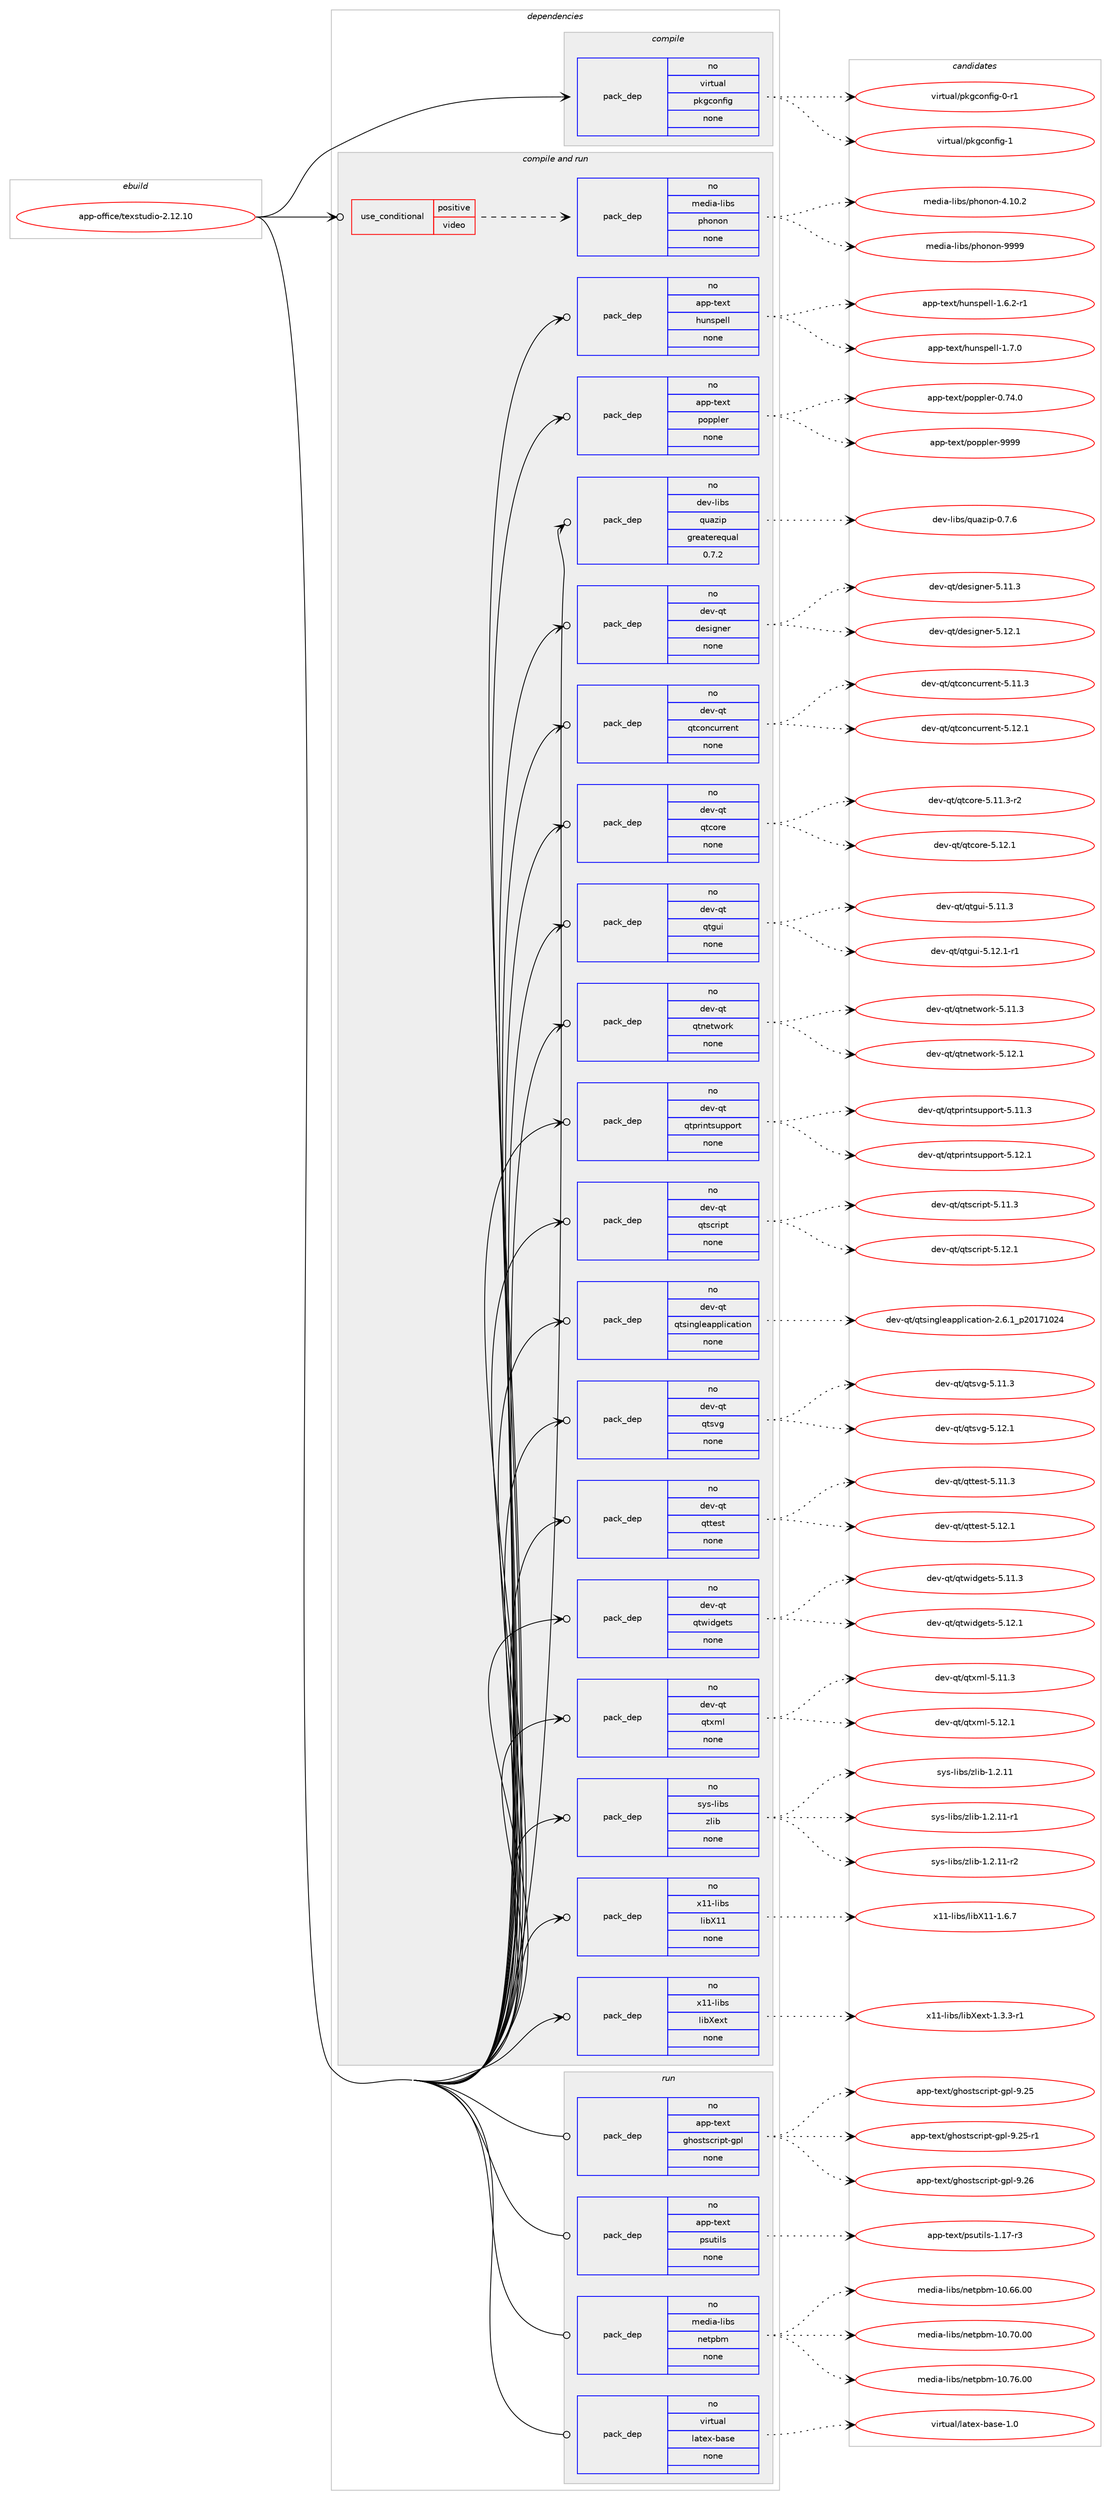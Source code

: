 digraph prolog {

# *************
# Graph options
# *************

newrank=true;
concentrate=true;
compound=true;
graph [rankdir=LR,fontname=Helvetica,fontsize=10,ranksep=1.5];#, ranksep=2.5, nodesep=0.2];
edge  [arrowhead=vee];
node  [fontname=Helvetica,fontsize=10];

# **********
# The ebuild
# **********

subgraph cluster_leftcol {
color=gray;
rank=same;
label=<<i>ebuild</i>>;
id [label="app-office/texstudio-2.12.10", color=red, width=4, href="../app-office/texstudio-2.12.10.svg"];
}

# ****************
# The dependencies
# ****************

subgraph cluster_midcol {
color=gray;
label=<<i>dependencies</i>>;
subgraph cluster_compile {
fillcolor="#eeeeee";
style=filled;
label=<<i>compile</i>>;
subgraph pack929756 {
dependency1304612 [label=<<TABLE BORDER="0" CELLBORDER="1" CELLSPACING="0" CELLPADDING="4" WIDTH="220"><TR><TD ROWSPAN="6" CELLPADDING="30">pack_dep</TD></TR><TR><TD WIDTH="110">no</TD></TR><TR><TD>virtual</TD></TR><TR><TD>pkgconfig</TD></TR><TR><TD>none</TD></TR><TR><TD></TD></TR></TABLE>>, shape=none, color=blue];
}
id:e -> dependency1304612:w [weight=20,style="solid",arrowhead="vee"];
}
subgraph cluster_compileandrun {
fillcolor="#eeeeee";
style=filled;
label=<<i>compile and run</i>>;
subgraph cond354516 {
dependency1304613 [label=<<TABLE BORDER="0" CELLBORDER="1" CELLSPACING="0" CELLPADDING="4"><TR><TD ROWSPAN="3" CELLPADDING="10">use_conditional</TD></TR><TR><TD>positive</TD></TR><TR><TD>video</TD></TR></TABLE>>, shape=none, color=red];
subgraph pack929757 {
dependency1304614 [label=<<TABLE BORDER="0" CELLBORDER="1" CELLSPACING="0" CELLPADDING="4" WIDTH="220"><TR><TD ROWSPAN="6" CELLPADDING="30">pack_dep</TD></TR><TR><TD WIDTH="110">no</TD></TR><TR><TD>media-libs</TD></TR><TR><TD>phonon</TD></TR><TR><TD>none</TD></TR><TR><TD></TD></TR></TABLE>>, shape=none, color=blue];
}
dependency1304613:e -> dependency1304614:w [weight=20,style="dashed",arrowhead="vee"];
}
id:e -> dependency1304613:w [weight=20,style="solid",arrowhead="odotvee"];
subgraph pack929758 {
dependency1304615 [label=<<TABLE BORDER="0" CELLBORDER="1" CELLSPACING="0" CELLPADDING="4" WIDTH="220"><TR><TD ROWSPAN="6" CELLPADDING="30">pack_dep</TD></TR><TR><TD WIDTH="110">no</TD></TR><TR><TD>app-text</TD></TR><TR><TD>hunspell</TD></TR><TR><TD>none</TD></TR><TR><TD></TD></TR></TABLE>>, shape=none, color=blue];
}
id:e -> dependency1304615:w [weight=20,style="solid",arrowhead="odotvee"];
subgraph pack929759 {
dependency1304616 [label=<<TABLE BORDER="0" CELLBORDER="1" CELLSPACING="0" CELLPADDING="4" WIDTH="220"><TR><TD ROWSPAN="6" CELLPADDING="30">pack_dep</TD></TR><TR><TD WIDTH="110">no</TD></TR><TR><TD>app-text</TD></TR><TR><TD>poppler</TD></TR><TR><TD>none</TD></TR><TR><TD></TD></TR></TABLE>>, shape=none, color=blue];
}
id:e -> dependency1304616:w [weight=20,style="solid",arrowhead="odotvee"];
subgraph pack929760 {
dependency1304617 [label=<<TABLE BORDER="0" CELLBORDER="1" CELLSPACING="0" CELLPADDING="4" WIDTH="220"><TR><TD ROWSPAN="6" CELLPADDING="30">pack_dep</TD></TR><TR><TD WIDTH="110">no</TD></TR><TR><TD>dev-libs</TD></TR><TR><TD>quazip</TD></TR><TR><TD>greaterequal</TD></TR><TR><TD>0.7.2</TD></TR></TABLE>>, shape=none, color=blue];
}
id:e -> dependency1304617:w [weight=20,style="solid",arrowhead="odotvee"];
subgraph pack929761 {
dependency1304618 [label=<<TABLE BORDER="0" CELLBORDER="1" CELLSPACING="0" CELLPADDING="4" WIDTH="220"><TR><TD ROWSPAN="6" CELLPADDING="30">pack_dep</TD></TR><TR><TD WIDTH="110">no</TD></TR><TR><TD>dev-qt</TD></TR><TR><TD>designer</TD></TR><TR><TD>none</TD></TR><TR><TD></TD></TR></TABLE>>, shape=none, color=blue];
}
id:e -> dependency1304618:w [weight=20,style="solid",arrowhead="odotvee"];
subgraph pack929762 {
dependency1304619 [label=<<TABLE BORDER="0" CELLBORDER="1" CELLSPACING="0" CELLPADDING="4" WIDTH="220"><TR><TD ROWSPAN="6" CELLPADDING="30">pack_dep</TD></TR><TR><TD WIDTH="110">no</TD></TR><TR><TD>dev-qt</TD></TR><TR><TD>qtconcurrent</TD></TR><TR><TD>none</TD></TR><TR><TD></TD></TR></TABLE>>, shape=none, color=blue];
}
id:e -> dependency1304619:w [weight=20,style="solid",arrowhead="odotvee"];
subgraph pack929763 {
dependency1304620 [label=<<TABLE BORDER="0" CELLBORDER="1" CELLSPACING="0" CELLPADDING="4" WIDTH="220"><TR><TD ROWSPAN="6" CELLPADDING="30">pack_dep</TD></TR><TR><TD WIDTH="110">no</TD></TR><TR><TD>dev-qt</TD></TR><TR><TD>qtcore</TD></TR><TR><TD>none</TD></TR><TR><TD></TD></TR></TABLE>>, shape=none, color=blue];
}
id:e -> dependency1304620:w [weight=20,style="solid",arrowhead="odotvee"];
subgraph pack929764 {
dependency1304621 [label=<<TABLE BORDER="0" CELLBORDER="1" CELLSPACING="0" CELLPADDING="4" WIDTH="220"><TR><TD ROWSPAN="6" CELLPADDING="30">pack_dep</TD></TR><TR><TD WIDTH="110">no</TD></TR><TR><TD>dev-qt</TD></TR><TR><TD>qtgui</TD></TR><TR><TD>none</TD></TR><TR><TD></TD></TR></TABLE>>, shape=none, color=blue];
}
id:e -> dependency1304621:w [weight=20,style="solid",arrowhead="odotvee"];
subgraph pack929765 {
dependency1304622 [label=<<TABLE BORDER="0" CELLBORDER="1" CELLSPACING="0" CELLPADDING="4" WIDTH="220"><TR><TD ROWSPAN="6" CELLPADDING="30">pack_dep</TD></TR><TR><TD WIDTH="110">no</TD></TR><TR><TD>dev-qt</TD></TR><TR><TD>qtnetwork</TD></TR><TR><TD>none</TD></TR><TR><TD></TD></TR></TABLE>>, shape=none, color=blue];
}
id:e -> dependency1304622:w [weight=20,style="solid",arrowhead="odotvee"];
subgraph pack929766 {
dependency1304623 [label=<<TABLE BORDER="0" CELLBORDER="1" CELLSPACING="0" CELLPADDING="4" WIDTH="220"><TR><TD ROWSPAN="6" CELLPADDING="30">pack_dep</TD></TR><TR><TD WIDTH="110">no</TD></TR><TR><TD>dev-qt</TD></TR><TR><TD>qtprintsupport</TD></TR><TR><TD>none</TD></TR><TR><TD></TD></TR></TABLE>>, shape=none, color=blue];
}
id:e -> dependency1304623:w [weight=20,style="solid",arrowhead="odotvee"];
subgraph pack929767 {
dependency1304624 [label=<<TABLE BORDER="0" CELLBORDER="1" CELLSPACING="0" CELLPADDING="4" WIDTH="220"><TR><TD ROWSPAN="6" CELLPADDING="30">pack_dep</TD></TR><TR><TD WIDTH="110">no</TD></TR><TR><TD>dev-qt</TD></TR><TR><TD>qtscript</TD></TR><TR><TD>none</TD></TR><TR><TD></TD></TR></TABLE>>, shape=none, color=blue];
}
id:e -> dependency1304624:w [weight=20,style="solid",arrowhead="odotvee"];
subgraph pack929768 {
dependency1304625 [label=<<TABLE BORDER="0" CELLBORDER="1" CELLSPACING="0" CELLPADDING="4" WIDTH="220"><TR><TD ROWSPAN="6" CELLPADDING="30">pack_dep</TD></TR><TR><TD WIDTH="110">no</TD></TR><TR><TD>dev-qt</TD></TR><TR><TD>qtsingleapplication</TD></TR><TR><TD>none</TD></TR><TR><TD></TD></TR></TABLE>>, shape=none, color=blue];
}
id:e -> dependency1304625:w [weight=20,style="solid",arrowhead="odotvee"];
subgraph pack929769 {
dependency1304626 [label=<<TABLE BORDER="0" CELLBORDER="1" CELLSPACING="0" CELLPADDING="4" WIDTH="220"><TR><TD ROWSPAN="6" CELLPADDING="30">pack_dep</TD></TR><TR><TD WIDTH="110">no</TD></TR><TR><TD>dev-qt</TD></TR><TR><TD>qtsvg</TD></TR><TR><TD>none</TD></TR><TR><TD></TD></TR></TABLE>>, shape=none, color=blue];
}
id:e -> dependency1304626:w [weight=20,style="solid",arrowhead="odotvee"];
subgraph pack929770 {
dependency1304627 [label=<<TABLE BORDER="0" CELLBORDER="1" CELLSPACING="0" CELLPADDING="4" WIDTH="220"><TR><TD ROWSPAN="6" CELLPADDING="30">pack_dep</TD></TR><TR><TD WIDTH="110">no</TD></TR><TR><TD>dev-qt</TD></TR><TR><TD>qttest</TD></TR><TR><TD>none</TD></TR><TR><TD></TD></TR></TABLE>>, shape=none, color=blue];
}
id:e -> dependency1304627:w [weight=20,style="solid",arrowhead="odotvee"];
subgraph pack929771 {
dependency1304628 [label=<<TABLE BORDER="0" CELLBORDER="1" CELLSPACING="0" CELLPADDING="4" WIDTH="220"><TR><TD ROWSPAN="6" CELLPADDING="30">pack_dep</TD></TR><TR><TD WIDTH="110">no</TD></TR><TR><TD>dev-qt</TD></TR><TR><TD>qtwidgets</TD></TR><TR><TD>none</TD></TR><TR><TD></TD></TR></TABLE>>, shape=none, color=blue];
}
id:e -> dependency1304628:w [weight=20,style="solid",arrowhead="odotvee"];
subgraph pack929772 {
dependency1304629 [label=<<TABLE BORDER="0" CELLBORDER="1" CELLSPACING="0" CELLPADDING="4" WIDTH="220"><TR><TD ROWSPAN="6" CELLPADDING="30">pack_dep</TD></TR><TR><TD WIDTH="110">no</TD></TR><TR><TD>dev-qt</TD></TR><TR><TD>qtxml</TD></TR><TR><TD>none</TD></TR><TR><TD></TD></TR></TABLE>>, shape=none, color=blue];
}
id:e -> dependency1304629:w [weight=20,style="solid",arrowhead="odotvee"];
subgraph pack929773 {
dependency1304630 [label=<<TABLE BORDER="0" CELLBORDER="1" CELLSPACING="0" CELLPADDING="4" WIDTH="220"><TR><TD ROWSPAN="6" CELLPADDING="30">pack_dep</TD></TR><TR><TD WIDTH="110">no</TD></TR><TR><TD>sys-libs</TD></TR><TR><TD>zlib</TD></TR><TR><TD>none</TD></TR><TR><TD></TD></TR></TABLE>>, shape=none, color=blue];
}
id:e -> dependency1304630:w [weight=20,style="solid",arrowhead="odotvee"];
subgraph pack929774 {
dependency1304631 [label=<<TABLE BORDER="0" CELLBORDER="1" CELLSPACING="0" CELLPADDING="4" WIDTH="220"><TR><TD ROWSPAN="6" CELLPADDING="30">pack_dep</TD></TR><TR><TD WIDTH="110">no</TD></TR><TR><TD>x11-libs</TD></TR><TR><TD>libX11</TD></TR><TR><TD>none</TD></TR><TR><TD></TD></TR></TABLE>>, shape=none, color=blue];
}
id:e -> dependency1304631:w [weight=20,style="solid",arrowhead="odotvee"];
subgraph pack929775 {
dependency1304632 [label=<<TABLE BORDER="0" CELLBORDER="1" CELLSPACING="0" CELLPADDING="4" WIDTH="220"><TR><TD ROWSPAN="6" CELLPADDING="30">pack_dep</TD></TR><TR><TD WIDTH="110">no</TD></TR><TR><TD>x11-libs</TD></TR><TR><TD>libXext</TD></TR><TR><TD>none</TD></TR><TR><TD></TD></TR></TABLE>>, shape=none, color=blue];
}
id:e -> dependency1304632:w [weight=20,style="solid",arrowhead="odotvee"];
}
subgraph cluster_run {
fillcolor="#eeeeee";
style=filled;
label=<<i>run</i>>;
subgraph pack929776 {
dependency1304633 [label=<<TABLE BORDER="0" CELLBORDER="1" CELLSPACING="0" CELLPADDING="4" WIDTH="220"><TR><TD ROWSPAN="6" CELLPADDING="30">pack_dep</TD></TR><TR><TD WIDTH="110">no</TD></TR><TR><TD>app-text</TD></TR><TR><TD>ghostscript-gpl</TD></TR><TR><TD>none</TD></TR><TR><TD></TD></TR></TABLE>>, shape=none, color=blue];
}
id:e -> dependency1304633:w [weight=20,style="solid",arrowhead="odot"];
subgraph pack929777 {
dependency1304634 [label=<<TABLE BORDER="0" CELLBORDER="1" CELLSPACING="0" CELLPADDING="4" WIDTH="220"><TR><TD ROWSPAN="6" CELLPADDING="30">pack_dep</TD></TR><TR><TD WIDTH="110">no</TD></TR><TR><TD>app-text</TD></TR><TR><TD>psutils</TD></TR><TR><TD>none</TD></TR><TR><TD></TD></TR></TABLE>>, shape=none, color=blue];
}
id:e -> dependency1304634:w [weight=20,style="solid",arrowhead="odot"];
subgraph pack929778 {
dependency1304635 [label=<<TABLE BORDER="0" CELLBORDER="1" CELLSPACING="0" CELLPADDING="4" WIDTH="220"><TR><TD ROWSPAN="6" CELLPADDING="30">pack_dep</TD></TR><TR><TD WIDTH="110">no</TD></TR><TR><TD>media-libs</TD></TR><TR><TD>netpbm</TD></TR><TR><TD>none</TD></TR><TR><TD></TD></TR></TABLE>>, shape=none, color=blue];
}
id:e -> dependency1304635:w [weight=20,style="solid",arrowhead="odot"];
subgraph pack929779 {
dependency1304636 [label=<<TABLE BORDER="0" CELLBORDER="1" CELLSPACING="0" CELLPADDING="4" WIDTH="220"><TR><TD ROWSPAN="6" CELLPADDING="30">pack_dep</TD></TR><TR><TD WIDTH="110">no</TD></TR><TR><TD>virtual</TD></TR><TR><TD>latex-base</TD></TR><TR><TD>none</TD></TR><TR><TD></TD></TR></TABLE>>, shape=none, color=blue];
}
id:e -> dependency1304636:w [weight=20,style="solid",arrowhead="odot"];
}
}

# **************
# The candidates
# **************

subgraph cluster_choices {
rank=same;
color=gray;
label=<<i>candidates</i>>;

subgraph choice929756 {
color=black;
nodesep=1;
choice11810511411611797108471121071039911111010210510345484511449 [label="virtual/pkgconfig-0-r1", color=red, width=4,href="../virtual/pkgconfig-0-r1.svg"];
choice1181051141161179710847112107103991111101021051034549 [label="virtual/pkgconfig-1", color=red, width=4,href="../virtual/pkgconfig-1.svg"];
dependency1304612:e -> choice11810511411611797108471121071039911111010210510345484511449:w [style=dotted,weight="100"];
dependency1304612:e -> choice1181051141161179710847112107103991111101021051034549:w [style=dotted,weight="100"];
}
subgraph choice929757 {
color=black;
nodesep=1;
choice1091011001059745108105981154711210411111011111045524649484650 [label="media-libs/phonon-4.10.2", color=red, width=4,href="../media-libs/phonon-4.10.2.svg"];
choice109101100105974510810598115471121041111101111104557575757 [label="media-libs/phonon-9999", color=red, width=4,href="../media-libs/phonon-9999.svg"];
dependency1304614:e -> choice1091011001059745108105981154711210411111011111045524649484650:w [style=dotted,weight="100"];
dependency1304614:e -> choice109101100105974510810598115471121041111101111104557575757:w [style=dotted,weight="100"];
}
subgraph choice929758 {
color=black;
nodesep=1;
choice9711211245116101120116471041171101151121011081084549465446504511449 [label="app-text/hunspell-1.6.2-r1", color=red, width=4,href="../app-text/hunspell-1.6.2-r1.svg"];
choice971121124511610112011647104117110115112101108108454946554648 [label="app-text/hunspell-1.7.0", color=red, width=4,href="../app-text/hunspell-1.7.0.svg"];
dependency1304615:e -> choice9711211245116101120116471041171101151121011081084549465446504511449:w [style=dotted,weight="100"];
dependency1304615:e -> choice971121124511610112011647104117110115112101108108454946554648:w [style=dotted,weight="100"];
}
subgraph choice929759 {
color=black;
nodesep=1;
choice97112112451161011201164711211111211210810111445484655524648 [label="app-text/poppler-0.74.0", color=red, width=4,href="../app-text/poppler-0.74.0.svg"];
choice9711211245116101120116471121111121121081011144557575757 [label="app-text/poppler-9999", color=red, width=4,href="../app-text/poppler-9999.svg"];
dependency1304616:e -> choice97112112451161011201164711211111211210810111445484655524648:w [style=dotted,weight="100"];
dependency1304616:e -> choice9711211245116101120116471121111121121081011144557575757:w [style=dotted,weight="100"];
}
subgraph choice929760 {
color=black;
nodesep=1;
choice10010111845108105981154711311797122105112454846554654 [label="dev-libs/quazip-0.7.6", color=red, width=4,href="../dev-libs/quazip-0.7.6.svg"];
dependency1304617:e -> choice10010111845108105981154711311797122105112454846554654:w [style=dotted,weight="100"];
}
subgraph choice929761 {
color=black;
nodesep=1;
choice100101118451131164710010111510510311010111445534649494651 [label="dev-qt/designer-5.11.3", color=red, width=4,href="../dev-qt/designer-5.11.3.svg"];
choice100101118451131164710010111510510311010111445534649504649 [label="dev-qt/designer-5.12.1", color=red, width=4,href="../dev-qt/designer-5.12.1.svg"];
dependency1304618:e -> choice100101118451131164710010111510510311010111445534649494651:w [style=dotted,weight="100"];
dependency1304618:e -> choice100101118451131164710010111510510311010111445534649504649:w [style=dotted,weight="100"];
}
subgraph choice929762 {
color=black;
nodesep=1;
choice1001011184511311647113116991111109911711411410111011645534649494651 [label="dev-qt/qtconcurrent-5.11.3", color=red, width=4,href="../dev-qt/qtconcurrent-5.11.3.svg"];
choice1001011184511311647113116991111109911711411410111011645534649504649 [label="dev-qt/qtconcurrent-5.12.1", color=red, width=4,href="../dev-qt/qtconcurrent-5.12.1.svg"];
dependency1304619:e -> choice1001011184511311647113116991111109911711411410111011645534649494651:w [style=dotted,weight="100"];
dependency1304619:e -> choice1001011184511311647113116991111109911711411410111011645534649504649:w [style=dotted,weight="100"];
}
subgraph choice929763 {
color=black;
nodesep=1;
choice100101118451131164711311699111114101455346494946514511450 [label="dev-qt/qtcore-5.11.3-r2", color=red, width=4,href="../dev-qt/qtcore-5.11.3-r2.svg"];
choice10010111845113116471131169911111410145534649504649 [label="dev-qt/qtcore-5.12.1", color=red, width=4,href="../dev-qt/qtcore-5.12.1.svg"];
dependency1304620:e -> choice100101118451131164711311699111114101455346494946514511450:w [style=dotted,weight="100"];
dependency1304620:e -> choice10010111845113116471131169911111410145534649504649:w [style=dotted,weight="100"];
}
subgraph choice929764 {
color=black;
nodesep=1;
choice100101118451131164711311610311710545534649494651 [label="dev-qt/qtgui-5.11.3", color=red, width=4,href="../dev-qt/qtgui-5.11.3.svg"];
choice1001011184511311647113116103117105455346495046494511449 [label="dev-qt/qtgui-5.12.1-r1", color=red, width=4,href="../dev-qt/qtgui-5.12.1-r1.svg"];
dependency1304621:e -> choice100101118451131164711311610311710545534649494651:w [style=dotted,weight="100"];
dependency1304621:e -> choice1001011184511311647113116103117105455346495046494511449:w [style=dotted,weight="100"];
}
subgraph choice929765 {
color=black;
nodesep=1;
choice100101118451131164711311611010111611911111410745534649494651 [label="dev-qt/qtnetwork-5.11.3", color=red, width=4,href="../dev-qt/qtnetwork-5.11.3.svg"];
choice100101118451131164711311611010111611911111410745534649504649 [label="dev-qt/qtnetwork-5.12.1", color=red, width=4,href="../dev-qt/qtnetwork-5.12.1.svg"];
dependency1304622:e -> choice100101118451131164711311611010111611911111410745534649494651:w [style=dotted,weight="100"];
dependency1304622:e -> choice100101118451131164711311611010111611911111410745534649504649:w [style=dotted,weight="100"];
}
subgraph choice929766 {
color=black;
nodesep=1;
choice100101118451131164711311611211410511011611511711211211111411645534649494651 [label="dev-qt/qtprintsupport-5.11.3", color=red, width=4,href="../dev-qt/qtprintsupport-5.11.3.svg"];
choice100101118451131164711311611211410511011611511711211211111411645534649504649 [label="dev-qt/qtprintsupport-5.12.1", color=red, width=4,href="../dev-qt/qtprintsupport-5.12.1.svg"];
dependency1304623:e -> choice100101118451131164711311611211410511011611511711211211111411645534649494651:w [style=dotted,weight="100"];
dependency1304623:e -> choice100101118451131164711311611211410511011611511711211211111411645534649504649:w [style=dotted,weight="100"];
}
subgraph choice929767 {
color=black;
nodesep=1;
choice10010111845113116471131161159911410511211645534649494651 [label="dev-qt/qtscript-5.11.3", color=red, width=4,href="../dev-qt/qtscript-5.11.3.svg"];
choice10010111845113116471131161159911410511211645534649504649 [label="dev-qt/qtscript-5.12.1", color=red, width=4,href="../dev-qt/qtscript-5.12.1.svg"];
dependency1304624:e -> choice10010111845113116471131161159911410511211645534649494651:w [style=dotted,weight="100"];
dependency1304624:e -> choice10010111845113116471131161159911410511211645534649504649:w [style=dotted,weight="100"];
}
subgraph choice929768 {
color=black;
nodesep=1;
choice1001011184511311647113116115105110103108101971121121081059997116105111110455046544649951125048495549485052 [label="dev-qt/qtsingleapplication-2.6.1_p20171024", color=red, width=4,href="../dev-qt/qtsingleapplication-2.6.1_p20171024.svg"];
dependency1304625:e -> choice1001011184511311647113116115105110103108101971121121081059997116105111110455046544649951125048495549485052:w [style=dotted,weight="100"];
}
subgraph choice929769 {
color=black;
nodesep=1;
choice100101118451131164711311611511810345534649494651 [label="dev-qt/qtsvg-5.11.3", color=red, width=4,href="../dev-qt/qtsvg-5.11.3.svg"];
choice100101118451131164711311611511810345534649504649 [label="dev-qt/qtsvg-5.12.1", color=red, width=4,href="../dev-qt/qtsvg-5.12.1.svg"];
dependency1304626:e -> choice100101118451131164711311611511810345534649494651:w [style=dotted,weight="100"];
dependency1304626:e -> choice100101118451131164711311611511810345534649504649:w [style=dotted,weight="100"];
}
subgraph choice929770 {
color=black;
nodesep=1;
choice100101118451131164711311611610111511645534649494651 [label="dev-qt/qttest-5.11.3", color=red, width=4,href="../dev-qt/qttest-5.11.3.svg"];
choice100101118451131164711311611610111511645534649504649 [label="dev-qt/qttest-5.12.1", color=red, width=4,href="../dev-qt/qttest-5.12.1.svg"];
dependency1304627:e -> choice100101118451131164711311611610111511645534649494651:w [style=dotted,weight="100"];
dependency1304627:e -> choice100101118451131164711311611610111511645534649504649:w [style=dotted,weight="100"];
}
subgraph choice929771 {
color=black;
nodesep=1;
choice100101118451131164711311611910510010310111611545534649494651 [label="dev-qt/qtwidgets-5.11.3", color=red, width=4,href="../dev-qt/qtwidgets-5.11.3.svg"];
choice100101118451131164711311611910510010310111611545534649504649 [label="dev-qt/qtwidgets-5.12.1", color=red, width=4,href="../dev-qt/qtwidgets-5.12.1.svg"];
dependency1304628:e -> choice100101118451131164711311611910510010310111611545534649494651:w [style=dotted,weight="100"];
dependency1304628:e -> choice100101118451131164711311611910510010310111611545534649504649:w [style=dotted,weight="100"];
}
subgraph choice929772 {
color=black;
nodesep=1;
choice100101118451131164711311612010910845534649494651 [label="dev-qt/qtxml-5.11.3", color=red, width=4,href="../dev-qt/qtxml-5.11.3.svg"];
choice100101118451131164711311612010910845534649504649 [label="dev-qt/qtxml-5.12.1", color=red, width=4,href="../dev-qt/qtxml-5.12.1.svg"];
dependency1304629:e -> choice100101118451131164711311612010910845534649494651:w [style=dotted,weight="100"];
dependency1304629:e -> choice100101118451131164711311612010910845534649504649:w [style=dotted,weight="100"];
}
subgraph choice929773 {
color=black;
nodesep=1;
choice1151211154510810598115471221081059845494650464949 [label="sys-libs/zlib-1.2.11", color=red, width=4,href="../sys-libs/zlib-1.2.11.svg"];
choice11512111545108105981154712210810598454946504649494511449 [label="sys-libs/zlib-1.2.11-r1", color=red, width=4,href="../sys-libs/zlib-1.2.11-r1.svg"];
choice11512111545108105981154712210810598454946504649494511450 [label="sys-libs/zlib-1.2.11-r2", color=red, width=4,href="../sys-libs/zlib-1.2.11-r2.svg"];
dependency1304630:e -> choice1151211154510810598115471221081059845494650464949:w [style=dotted,weight="100"];
dependency1304630:e -> choice11512111545108105981154712210810598454946504649494511449:w [style=dotted,weight="100"];
dependency1304630:e -> choice11512111545108105981154712210810598454946504649494511450:w [style=dotted,weight="100"];
}
subgraph choice929774 {
color=black;
nodesep=1;
choice120494945108105981154710810598884949454946544655 [label="x11-libs/libX11-1.6.7", color=red, width=4,href="../x11-libs/libX11-1.6.7.svg"];
dependency1304631:e -> choice120494945108105981154710810598884949454946544655:w [style=dotted,weight="100"];
}
subgraph choice929775 {
color=black;
nodesep=1;
choice120494945108105981154710810598881011201164549465146514511449 [label="x11-libs/libXext-1.3.3-r1", color=red, width=4,href="../x11-libs/libXext-1.3.3-r1.svg"];
dependency1304632:e -> choice120494945108105981154710810598881011201164549465146514511449:w [style=dotted,weight="100"];
}
subgraph choice929776 {
color=black;
nodesep=1;
choice97112112451161011201164710310411111511611599114105112116451031121084557465053 [label="app-text/ghostscript-gpl-9.25", color=red, width=4,href="../app-text/ghostscript-gpl-9.25.svg"];
choice971121124511610112011647103104111115116115991141051121164510311210845574650534511449 [label="app-text/ghostscript-gpl-9.25-r1", color=red, width=4,href="../app-text/ghostscript-gpl-9.25-r1.svg"];
choice97112112451161011201164710310411111511611599114105112116451031121084557465054 [label="app-text/ghostscript-gpl-9.26", color=red, width=4,href="../app-text/ghostscript-gpl-9.26.svg"];
dependency1304633:e -> choice97112112451161011201164710310411111511611599114105112116451031121084557465053:w [style=dotted,weight="100"];
dependency1304633:e -> choice971121124511610112011647103104111115116115991141051121164510311210845574650534511449:w [style=dotted,weight="100"];
dependency1304633:e -> choice97112112451161011201164710310411111511611599114105112116451031121084557465054:w [style=dotted,weight="100"];
}
subgraph choice929777 {
color=black;
nodesep=1;
choice97112112451161011201164711211511711610510811545494649554511451 [label="app-text/psutils-1.17-r3", color=red, width=4,href="../app-text/psutils-1.17-r3.svg"];
dependency1304634:e -> choice97112112451161011201164711211511711610510811545494649554511451:w [style=dotted,weight="100"];
}
subgraph choice929778 {
color=black;
nodesep=1;
choice1091011001059745108105981154711010111611298109454948465454464848 [label="media-libs/netpbm-10.66.00", color=red, width=4,href="../media-libs/netpbm-10.66.00.svg"];
choice1091011001059745108105981154711010111611298109454948465548464848 [label="media-libs/netpbm-10.70.00", color=red, width=4,href="../media-libs/netpbm-10.70.00.svg"];
choice1091011001059745108105981154711010111611298109454948465554464848 [label="media-libs/netpbm-10.76.00", color=red, width=4,href="../media-libs/netpbm-10.76.00.svg"];
dependency1304635:e -> choice1091011001059745108105981154711010111611298109454948465454464848:w [style=dotted,weight="100"];
dependency1304635:e -> choice1091011001059745108105981154711010111611298109454948465548464848:w [style=dotted,weight="100"];
dependency1304635:e -> choice1091011001059745108105981154711010111611298109454948465554464848:w [style=dotted,weight="100"];
}
subgraph choice929779 {
color=black;
nodesep=1;
choice11810511411611797108471089711610112045989711510145494648 [label="virtual/latex-base-1.0", color=red, width=4,href="../virtual/latex-base-1.0.svg"];
dependency1304636:e -> choice11810511411611797108471089711610112045989711510145494648:w [style=dotted,weight="100"];
}
}

}
